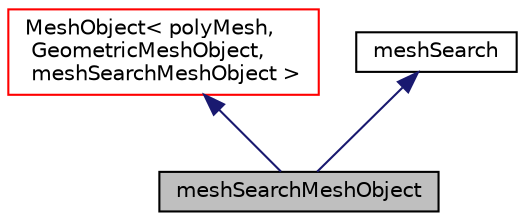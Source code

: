 digraph "meshSearchMeshObject"
{
  bgcolor="transparent";
  edge [fontname="Helvetica",fontsize="10",labelfontname="Helvetica",labelfontsize="10"];
  node [fontname="Helvetica",fontsize="10",shape=record];
  Node1 [label="meshSearchMeshObject",height=0.2,width=0.4,color="black", fillcolor="grey75", style="filled", fontcolor="black"];
  Node2 -> Node1 [dir="back",color="midnightblue",fontsize="10",style="solid",fontname="Helvetica"];
  Node2 [label="MeshObject\< polyMesh,\l GeometricMeshObject,\l meshSearchMeshObject \>",height=0.2,width=0.4,color="red",URL="$a01507.html"];
  Node3 -> Node1 [dir="back",color="midnightblue",fontsize="10",style="solid",fontname="Helvetica"];
  Node3 [label="meshSearch",height=0.2,width=0.4,color="black",URL="$a01511.html",tooltip="Various (local, not parallel) searches on polyMesh; uses (demand driven) octree to search..."];
}
